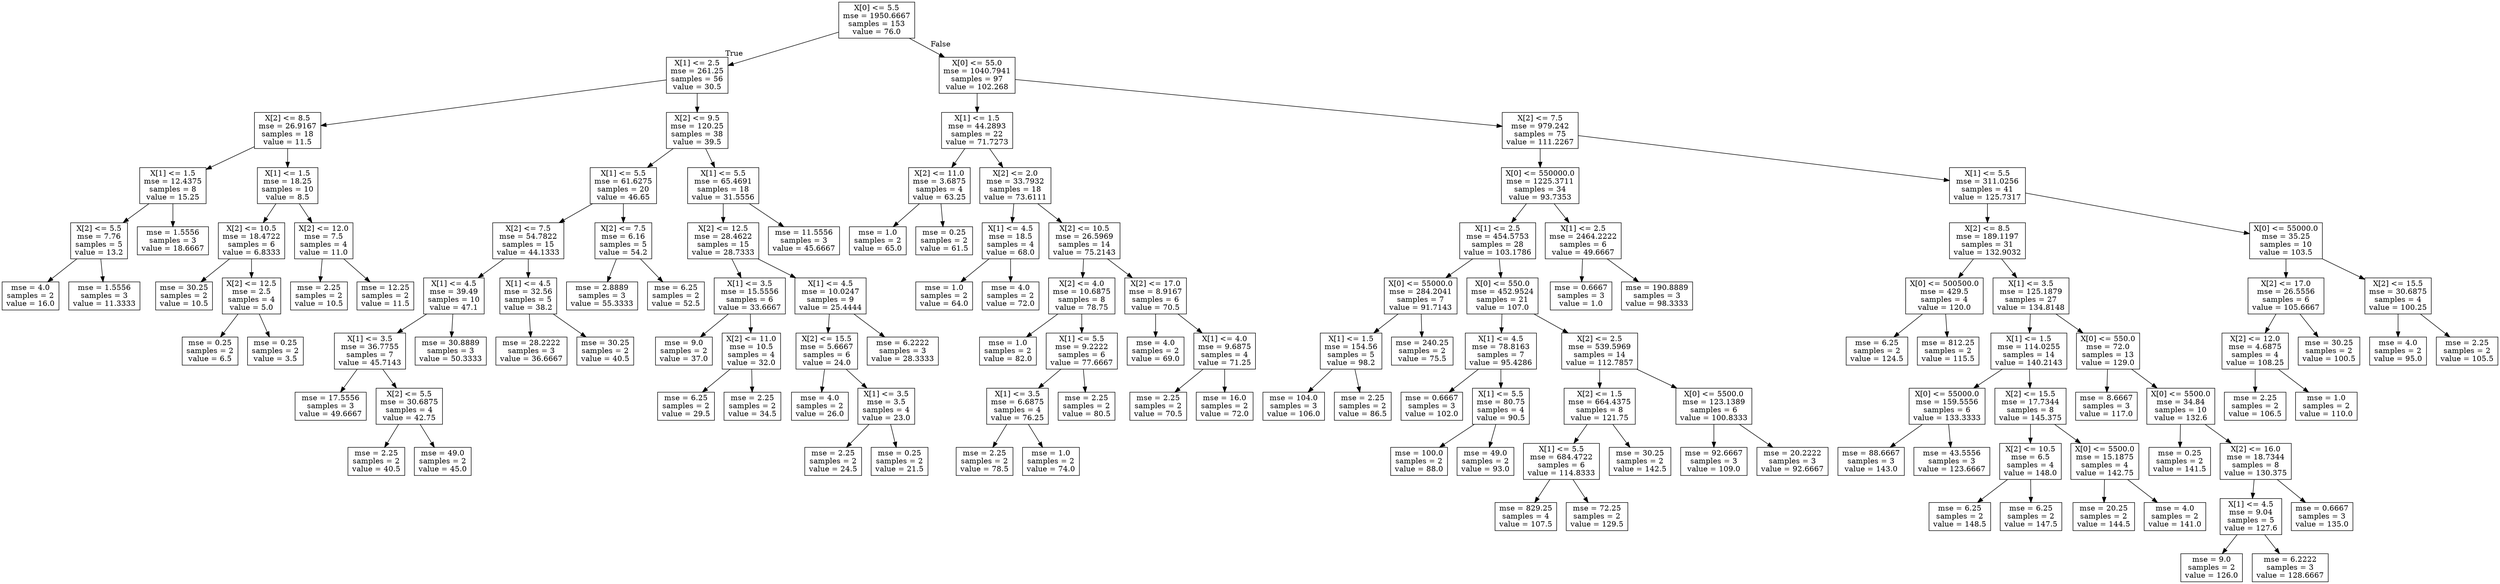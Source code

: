 digraph Tree {
node [shape=box] ;
0 [label="X[0] <= 5.5\nmse = 1950.6667\nsamples = 153\nvalue = 76.0"] ;
1 [label="X[1] <= 2.5\nmse = 261.25\nsamples = 56\nvalue = 30.5"] ;
0 -> 1 [labeldistance=2.5, labelangle=45, headlabel="True"] ;
2 [label="X[2] <= 8.5\nmse = 26.9167\nsamples = 18\nvalue = 11.5"] ;
1 -> 2 ;
3 [label="X[1] <= 1.5\nmse = 12.4375\nsamples = 8\nvalue = 15.25"] ;
2 -> 3 ;
4 [label="X[2] <= 5.5\nmse = 7.76\nsamples = 5\nvalue = 13.2"] ;
3 -> 4 ;
5 [label="mse = 4.0\nsamples = 2\nvalue = 16.0"] ;
4 -> 5 ;
6 [label="mse = 1.5556\nsamples = 3\nvalue = 11.3333"] ;
4 -> 6 ;
7 [label="mse = 1.5556\nsamples = 3\nvalue = 18.6667"] ;
3 -> 7 ;
8 [label="X[1] <= 1.5\nmse = 18.25\nsamples = 10\nvalue = 8.5"] ;
2 -> 8 ;
9 [label="X[2] <= 10.5\nmse = 18.4722\nsamples = 6\nvalue = 6.8333"] ;
8 -> 9 ;
10 [label="mse = 30.25\nsamples = 2\nvalue = 10.5"] ;
9 -> 10 ;
11 [label="X[2] <= 12.5\nmse = 2.5\nsamples = 4\nvalue = 5.0"] ;
9 -> 11 ;
12 [label="mse = 0.25\nsamples = 2\nvalue = 6.5"] ;
11 -> 12 ;
13 [label="mse = 0.25\nsamples = 2\nvalue = 3.5"] ;
11 -> 13 ;
14 [label="X[2] <= 12.0\nmse = 7.5\nsamples = 4\nvalue = 11.0"] ;
8 -> 14 ;
15 [label="mse = 2.25\nsamples = 2\nvalue = 10.5"] ;
14 -> 15 ;
16 [label="mse = 12.25\nsamples = 2\nvalue = 11.5"] ;
14 -> 16 ;
17 [label="X[2] <= 9.5\nmse = 120.25\nsamples = 38\nvalue = 39.5"] ;
1 -> 17 ;
18 [label="X[1] <= 5.5\nmse = 61.6275\nsamples = 20\nvalue = 46.65"] ;
17 -> 18 ;
19 [label="X[2] <= 7.5\nmse = 54.7822\nsamples = 15\nvalue = 44.1333"] ;
18 -> 19 ;
20 [label="X[1] <= 4.5\nmse = 39.49\nsamples = 10\nvalue = 47.1"] ;
19 -> 20 ;
21 [label="X[1] <= 3.5\nmse = 36.7755\nsamples = 7\nvalue = 45.7143"] ;
20 -> 21 ;
22 [label="mse = 17.5556\nsamples = 3\nvalue = 49.6667"] ;
21 -> 22 ;
23 [label="X[2] <= 5.5\nmse = 30.6875\nsamples = 4\nvalue = 42.75"] ;
21 -> 23 ;
24 [label="mse = 2.25\nsamples = 2\nvalue = 40.5"] ;
23 -> 24 ;
25 [label="mse = 49.0\nsamples = 2\nvalue = 45.0"] ;
23 -> 25 ;
26 [label="mse = 30.8889\nsamples = 3\nvalue = 50.3333"] ;
20 -> 26 ;
27 [label="X[1] <= 4.5\nmse = 32.56\nsamples = 5\nvalue = 38.2"] ;
19 -> 27 ;
28 [label="mse = 28.2222\nsamples = 3\nvalue = 36.6667"] ;
27 -> 28 ;
29 [label="mse = 30.25\nsamples = 2\nvalue = 40.5"] ;
27 -> 29 ;
30 [label="X[2] <= 7.5\nmse = 6.16\nsamples = 5\nvalue = 54.2"] ;
18 -> 30 ;
31 [label="mse = 2.8889\nsamples = 3\nvalue = 55.3333"] ;
30 -> 31 ;
32 [label="mse = 6.25\nsamples = 2\nvalue = 52.5"] ;
30 -> 32 ;
33 [label="X[1] <= 5.5\nmse = 65.4691\nsamples = 18\nvalue = 31.5556"] ;
17 -> 33 ;
34 [label="X[2] <= 12.5\nmse = 28.4622\nsamples = 15\nvalue = 28.7333"] ;
33 -> 34 ;
35 [label="X[1] <= 3.5\nmse = 15.5556\nsamples = 6\nvalue = 33.6667"] ;
34 -> 35 ;
36 [label="mse = 9.0\nsamples = 2\nvalue = 37.0"] ;
35 -> 36 ;
37 [label="X[2] <= 11.0\nmse = 10.5\nsamples = 4\nvalue = 32.0"] ;
35 -> 37 ;
38 [label="mse = 6.25\nsamples = 2\nvalue = 29.5"] ;
37 -> 38 ;
39 [label="mse = 2.25\nsamples = 2\nvalue = 34.5"] ;
37 -> 39 ;
40 [label="X[1] <= 4.5\nmse = 10.0247\nsamples = 9\nvalue = 25.4444"] ;
34 -> 40 ;
41 [label="X[2] <= 15.5\nmse = 5.6667\nsamples = 6\nvalue = 24.0"] ;
40 -> 41 ;
42 [label="mse = 4.0\nsamples = 2\nvalue = 26.0"] ;
41 -> 42 ;
43 [label="X[1] <= 3.5\nmse = 3.5\nsamples = 4\nvalue = 23.0"] ;
41 -> 43 ;
44 [label="mse = 2.25\nsamples = 2\nvalue = 24.5"] ;
43 -> 44 ;
45 [label="mse = 0.25\nsamples = 2\nvalue = 21.5"] ;
43 -> 45 ;
46 [label="mse = 6.2222\nsamples = 3\nvalue = 28.3333"] ;
40 -> 46 ;
47 [label="mse = 11.5556\nsamples = 3\nvalue = 45.6667"] ;
33 -> 47 ;
48 [label="X[0] <= 55.0\nmse = 1040.7941\nsamples = 97\nvalue = 102.268"] ;
0 -> 48 [labeldistance=2.5, labelangle=-45, headlabel="False"] ;
49 [label="X[1] <= 1.5\nmse = 44.2893\nsamples = 22\nvalue = 71.7273"] ;
48 -> 49 ;
50 [label="X[2] <= 11.0\nmse = 3.6875\nsamples = 4\nvalue = 63.25"] ;
49 -> 50 ;
51 [label="mse = 1.0\nsamples = 2\nvalue = 65.0"] ;
50 -> 51 ;
52 [label="mse = 0.25\nsamples = 2\nvalue = 61.5"] ;
50 -> 52 ;
53 [label="X[2] <= 2.0\nmse = 33.7932\nsamples = 18\nvalue = 73.6111"] ;
49 -> 53 ;
54 [label="X[1] <= 4.5\nmse = 18.5\nsamples = 4\nvalue = 68.0"] ;
53 -> 54 ;
55 [label="mse = 1.0\nsamples = 2\nvalue = 64.0"] ;
54 -> 55 ;
56 [label="mse = 4.0\nsamples = 2\nvalue = 72.0"] ;
54 -> 56 ;
57 [label="X[2] <= 10.5\nmse = 26.5969\nsamples = 14\nvalue = 75.2143"] ;
53 -> 57 ;
58 [label="X[2] <= 4.0\nmse = 10.6875\nsamples = 8\nvalue = 78.75"] ;
57 -> 58 ;
59 [label="mse = 1.0\nsamples = 2\nvalue = 82.0"] ;
58 -> 59 ;
60 [label="X[1] <= 5.5\nmse = 9.2222\nsamples = 6\nvalue = 77.6667"] ;
58 -> 60 ;
61 [label="X[1] <= 3.5\nmse = 6.6875\nsamples = 4\nvalue = 76.25"] ;
60 -> 61 ;
62 [label="mse = 2.25\nsamples = 2\nvalue = 78.5"] ;
61 -> 62 ;
63 [label="mse = 1.0\nsamples = 2\nvalue = 74.0"] ;
61 -> 63 ;
64 [label="mse = 2.25\nsamples = 2\nvalue = 80.5"] ;
60 -> 64 ;
65 [label="X[2] <= 17.0\nmse = 8.9167\nsamples = 6\nvalue = 70.5"] ;
57 -> 65 ;
66 [label="mse = 4.0\nsamples = 2\nvalue = 69.0"] ;
65 -> 66 ;
67 [label="X[1] <= 4.0\nmse = 9.6875\nsamples = 4\nvalue = 71.25"] ;
65 -> 67 ;
68 [label="mse = 2.25\nsamples = 2\nvalue = 70.5"] ;
67 -> 68 ;
69 [label="mse = 16.0\nsamples = 2\nvalue = 72.0"] ;
67 -> 69 ;
70 [label="X[2] <= 7.5\nmse = 979.242\nsamples = 75\nvalue = 111.2267"] ;
48 -> 70 ;
71 [label="X[0] <= 550000.0\nmse = 1225.3711\nsamples = 34\nvalue = 93.7353"] ;
70 -> 71 ;
72 [label="X[1] <= 2.5\nmse = 454.5753\nsamples = 28\nvalue = 103.1786"] ;
71 -> 72 ;
73 [label="X[0] <= 55000.0\nmse = 284.2041\nsamples = 7\nvalue = 91.7143"] ;
72 -> 73 ;
74 [label="X[1] <= 1.5\nmse = 154.56\nsamples = 5\nvalue = 98.2"] ;
73 -> 74 ;
75 [label="mse = 104.0\nsamples = 3\nvalue = 106.0"] ;
74 -> 75 ;
76 [label="mse = 2.25\nsamples = 2\nvalue = 86.5"] ;
74 -> 76 ;
77 [label="mse = 240.25\nsamples = 2\nvalue = 75.5"] ;
73 -> 77 ;
78 [label="X[0] <= 550.0\nmse = 452.9524\nsamples = 21\nvalue = 107.0"] ;
72 -> 78 ;
79 [label="X[1] <= 4.5\nmse = 78.8163\nsamples = 7\nvalue = 95.4286"] ;
78 -> 79 ;
80 [label="mse = 0.6667\nsamples = 3\nvalue = 102.0"] ;
79 -> 80 ;
81 [label="X[1] <= 5.5\nmse = 80.75\nsamples = 4\nvalue = 90.5"] ;
79 -> 81 ;
82 [label="mse = 100.0\nsamples = 2\nvalue = 88.0"] ;
81 -> 82 ;
83 [label="mse = 49.0\nsamples = 2\nvalue = 93.0"] ;
81 -> 83 ;
84 [label="X[2] <= 2.5\nmse = 539.5969\nsamples = 14\nvalue = 112.7857"] ;
78 -> 84 ;
85 [label="X[2] <= 1.5\nmse = 664.4375\nsamples = 8\nvalue = 121.75"] ;
84 -> 85 ;
86 [label="X[1] <= 5.5\nmse = 684.4722\nsamples = 6\nvalue = 114.8333"] ;
85 -> 86 ;
87 [label="mse = 829.25\nsamples = 4\nvalue = 107.5"] ;
86 -> 87 ;
88 [label="mse = 72.25\nsamples = 2\nvalue = 129.5"] ;
86 -> 88 ;
89 [label="mse = 30.25\nsamples = 2\nvalue = 142.5"] ;
85 -> 89 ;
90 [label="X[0] <= 5500.0\nmse = 123.1389\nsamples = 6\nvalue = 100.8333"] ;
84 -> 90 ;
91 [label="mse = 92.6667\nsamples = 3\nvalue = 109.0"] ;
90 -> 91 ;
92 [label="mse = 20.2222\nsamples = 3\nvalue = 92.6667"] ;
90 -> 92 ;
93 [label="X[1] <= 2.5\nmse = 2464.2222\nsamples = 6\nvalue = 49.6667"] ;
71 -> 93 ;
94 [label="mse = 0.6667\nsamples = 3\nvalue = 1.0"] ;
93 -> 94 ;
95 [label="mse = 190.8889\nsamples = 3\nvalue = 98.3333"] ;
93 -> 95 ;
96 [label="X[1] <= 5.5\nmse = 311.0256\nsamples = 41\nvalue = 125.7317"] ;
70 -> 96 ;
97 [label="X[2] <= 8.5\nmse = 189.1197\nsamples = 31\nvalue = 132.9032"] ;
96 -> 97 ;
98 [label="X[0] <= 500500.0\nmse = 429.5\nsamples = 4\nvalue = 120.0"] ;
97 -> 98 ;
99 [label="mse = 6.25\nsamples = 2\nvalue = 124.5"] ;
98 -> 99 ;
100 [label="mse = 812.25\nsamples = 2\nvalue = 115.5"] ;
98 -> 100 ;
101 [label="X[1] <= 3.5\nmse = 125.1879\nsamples = 27\nvalue = 134.8148"] ;
97 -> 101 ;
102 [label="X[1] <= 1.5\nmse = 114.0255\nsamples = 14\nvalue = 140.2143"] ;
101 -> 102 ;
103 [label="X[0] <= 55000.0\nmse = 159.5556\nsamples = 6\nvalue = 133.3333"] ;
102 -> 103 ;
104 [label="mse = 88.6667\nsamples = 3\nvalue = 143.0"] ;
103 -> 104 ;
105 [label="mse = 43.5556\nsamples = 3\nvalue = 123.6667"] ;
103 -> 105 ;
106 [label="X[2] <= 15.5\nmse = 17.7344\nsamples = 8\nvalue = 145.375"] ;
102 -> 106 ;
107 [label="X[2] <= 10.5\nmse = 6.5\nsamples = 4\nvalue = 148.0"] ;
106 -> 107 ;
108 [label="mse = 6.25\nsamples = 2\nvalue = 148.5"] ;
107 -> 108 ;
109 [label="mse = 6.25\nsamples = 2\nvalue = 147.5"] ;
107 -> 109 ;
110 [label="X[0] <= 5500.0\nmse = 15.1875\nsamples = 4\nvalue = 142.75"] ;
106 -> 110 ;
111 [label="mse = 20.25\nsamples = 2\nvalue = 144.5"] ;
110 -> 111 ;
112 [label="mse = 4.0\nsamples = 2\nvalue = 141.0"] ;
110 -> 112 ;
113 [label="X[0] <= 550.0\nmse = 72.0\nsamples = 13\nvalue = 129.0"] ;
101 -> 113 ;
114 [label="mse = 8.6667\nsamples = 3\nvalue = 117.0"] ;
113 -> 114 ;
115 [label="X[0] <= 5500.0\nmse = 34.84\nsamples = 10\nvalue = 132.6"] ;
113 -> 115 ;
116 [label="mse = 0.25\nsamples = 2\nvalue = 141.5"] ;
115 -> 116 ;
117 [label="X[2] <= 16.0\nmse = 18.7344\nsamples = 8\nvalue = 130.375"] ;
115 -> 117 ;
118 [label="X[1] <= 4.5\nmse = 9.04\nsamples = 5\nvalue = 127.6"] ;
117 -> 118 ;
119 [label="mse = 9.0\nsamples = 2\nvalue = 126.0"] ;
118 -> 119 ;
120 [label="mse = 6.2222\nsamples = 3\nvalue = 128.6667"] ;
118 -> 120 ;
121 [label="mse = 0.6667\nsamples = 3\nvalue = 135.0"] ;
117 -> 121 ;
122 [label="X[0] <= 55000.0\nmse = 35.25\nsamples = 10\nvalue = 103.5"] ;
96 -> 122 ;
123 [label="X[2] <= 17.0\nmse = 26.5556\nsamples = 6\nvalue = 105.6667"] ;
122 -> 123 ;
124 [label="X[2] <= 12.0\nmse = 4.6875\nsamples = 4\nvalue = 108.25"] ;
123 -> 124 ;
125 [label="mse = 2.25\nsamples = 2\nvalue = 106.5"] ;
124 -> 125 ;
126 [label="mse = 1.0\nsamples = 2\nvalue = 110.0"] ;
124 -> 126 ;
127 [label="mse = 30.25\nsamples = 2\nvalue = 100.5"] ;
123 -> 127 ;
128 [label="X[2] <= 15.5\nmse = 30.6875\nsamples = 4\nvalue = 100.25"] ;
122 -> 128 ;
129 [label="mse = 4.0\nsamples = 2\nvalue = 95.0"] ;
128 -> 129 ;
130 [label="mse = 2.25\nsamples = 2\nvalue = 105.5"] ;
128 -> 130 ;
}